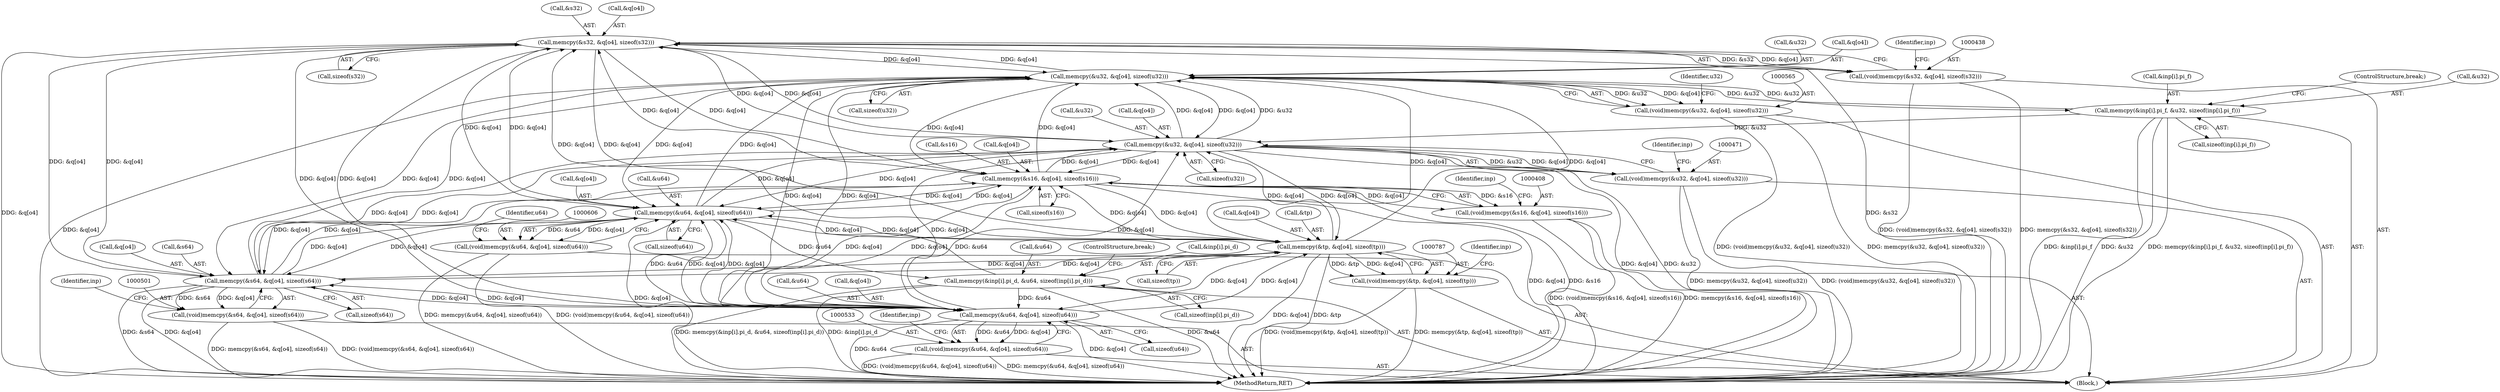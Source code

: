 digraph "0_file_1aec04dbf8a24b8a6ba64c4f74efa0628e36db0b@array" {
"1000439" [label="(Call,memcpy(&s32, &q[o4], sizeof(s32)))"];
"1000566" [label="(Call,memcpy(&u32, &q[o4], sizeof(u32)))"];
"1000579" [label="(Call,memcpy(&inp[i].pi_f, &u32, sizeof(inp[i].pi_f)))"];
"1000472" [label="(Call,memcpy(&u32, &q[o4], sizeof(u32)))"];
"1000409" [label="(Call,memcpy(&s16, &q[o4], sizeof(s16)))"];
"1000607" [label="(Call,memcpy(&u64, &q[o4], sizeof(u64)))"];
"1000622" [label="(Call,memcpy(&inp[i].pi_d, &u64, sizeof(inp[i].pi_d)))"];
"1000534" [label="(Call,memcpy(&u64, &q[o4], sizeof(u64)))"];
"1000502" [label="(Call,memcpy(&s64, &q[o4], sizeof(s64)))"];
"1000439" [label="(Call,memcpy(&s32, &q[o4], sizeof(s32)))"];
"1000788" [label="(Call,memcpy(&tp, &q[o4], sizeof(tp)))"];
"1000407" [label="(Call,(void)memcpy(&s16, &q[o4], sizeof(s16)))"];
"1000437" [label="(Call,(void)memcpy(&s32, &q[o4], sizeof(s32)))"];
"1000470" [label="(Call,(void)memcpy(&u32, &q[o4], sizeof(u32)))"];
"1000500" [label="(Call,(void)memcpy(&s64, &q[o4], sizeof(s64)))"];
"1000532" [label="(Call,(void)memcpy(&u64, &q[o4], sizeof(u64)))"];
"1000564" [label="(Call,(void)memcpy(&u32, &q[o4], sizeof(u32)))"];
"1000605" [label="(Call,(void)memcpy(&u64, &q[o4], sizeof(u64)))"];
"1000786" [label="(Call,(void)memcpy(&tp, &q[o4], sizeof(tp)))"];
"1000446" [label="(Call,sizeof(s32))"];
"1000586" [label="(Call,&u32)"];
"1000535" [label="(Call,&u64)"];
"1000839" [label="(MethodReturn,RET)"];
"1000567" [label="(Call,&u32)"];
"1000629" [label="(Call,&u64)"];
"1000791" [label="(Call,&q[o4])"];
"1000569" [label="(Call,&q[o4])"];
"1000614" [label="(Call,sizeof(u64))"];
"1000416" [label="(Call,sizeof(s16))"];
"1000437" [label="(Call,(void)memcpy(&s32, &q[o4], sizeof(s32)))"];
"1000607" [label="(Call,memcpy(&u64, &q[o4], sizeof(u64)))"];
"1000451" [label="(Identifier,inp)"];
"1000505" [label="(Call,&q[o4])"];
"1000410" [label="(Call,&s16)"];
"1000440" [label="(Call,&s32)"];
"1000473" [label="(Call,&u32)"];
"1000479" [label="(Call,sizeof(u32))"];
"1000534" [label="(Call,memcpy(&u64, &q[o4], sizeof(u64)))"];
"1000566" [label="(Call,memcpy(&u32, &q[o4], sizeof(u32)))"];
"1000580" [label="(Call,&inp[i].pi_f)"];
"1000509" [label="(Call,sizeof(s64))"];
"1000637" [label="(ControlStructure,break;)"];
"1000484" [label="(Identifier,inp)"];
"1000502" [label="(Call,memcpy(&s64, &q[o4], sizeof(s64)))"];
"1000439" [label="(Call,memcpy(&s32, &q[o4], sizeof(s32)))"];
"1000789" [label="(Call,&tp)"];
"1000503" [label="(Call,&s64)"];
"1000617" [label="(Identifier,u64)"];
"1000594" [label="(ControlStructure,break;)"];
"1000564" [label="(Call,(void)memcpy(&u32, &q[o4], sizeof(u32)))"];
"1000407" [label="(Call,(void)memcpy(&s16, &q[o4], sizeof(s16)))"];
"1000610" [label="(Call,&q[o4])"];
"1000442" [label="(Call,&q[o4])"];
"1000622" [label="(Call,memcpy(&inp[i].pi_d, &u64, sizeof(inp[i].pi_d)))"];
"1000573" [label="(Call,sizeof(u32))"];
"1000623" [label="(Call,&inp[i].pi_d)"];
"1000500" [label="(Call,(void)memcpy(&s64, &q[o4], sizeof(s64)))"];
"1000795" [label="(Call,sizeof(tp))"];
"1000631" [label="(Call,sizeof(inp[i].pi_d))"];
"1000393" [label="(Block,)"];
"1000786" [label="(Call,(void)memcpy(&tp, &q[o4], sizeof(tp)))"];
"1000470" [label="(Call,(void)memcpy(&u32, &q[o4], sizeof(u32)))"];
"1000409" [label="(Call,memcpy(&s16, &q[o4], sizeof(s16)))"];
"1000605" [label="(Call,(void)memcpy(&u64, &q[o4], sizeof(u64)))"];
"1000421" [label="(Identifier,inp)"];
"1000546" [label="(Identifier,inp)"];
"1000472" [label="(Call,memcpy(&u32, &q[o4], sizeof(u32)))"];
"1000608" [label="(Call,&u64)"];
"1000412" [label="(Call,&q[o4])"];
"1000475" [label="(Call,&q[o4])"];
"1000576" [label="(Identifier,u32)"];
"1000541" [label="(Call,sizeof(u64))"];
"1000800" [label="(Identifier,inp)"];
"1000579" [label="(Call,memcpy(&inp[i].pi_f, &u32, sizeof(inp[i].pi_f)))"];
"1000588" [label="(Call,sizeof(inp[i].pi_f))"];
"1000514" [label="(Identifier,inp)"];
"1000532" [label="(Call,(void)memcpy(&u64, &q[o4], sizeof(u64)))"];
"1000537" [label="(Call,&q[o4])"];
"1000788" [label="(Call,memcpy(&tp, &q[o4], sizeof(tp)))"];
"1000439" -> "1000437"  [label="AST: "];
"1000439" -> "1000446"  [label="CFG: "];
"1000440" -> "1000439"  [label="AST: "];
"1000442" -> "1000439"  [label="AST: "];
"1000446" -> "1000439"  [label="AST: "];
"1000437" -> "1000439"  [label="CFG: "];
"1000439" -> "1000839"  [label="DDG: &q[o4]"];
"1000439" -> "1000839"  [label="DDG: &s32"];
"1000439" -> "1000409"  [label="DDG: &q[o4]"];
"1000439" -> "1000437"  [label="DDG: &s32"];
"1000439" -> "1000437"  [label="DDG: &q[o4]"];
"1000566" -> "1000439"  [label="DDG: &q[o4]"];
"1000409" -> "1000439"  [label="DDG: &q[o4]"];
"1000607" -> "1000439"  [label="DDG: &q[o4]"];
"1000472" -> "1000439"  [label="DDG: &q[o4]"];
"1000502" -> "1000439"  [label="DDG: &q[o4]"];
"1000534" -> "1000439"  [label="DDG: &q[o4]"];
"1000788" -> "1000439"  [label="DDG: &q[o4]"];
"1000439" -> "1000472"  [label="DDG: &q[o4]"];
"1000439" -> "1000502"  [label="DDG: &q[o4]"];
"1000439" -> "1000534"  [label="DDG: &q[o4]"];
"1000439" -> "1000566"  [label="DDG: &q[o4]"];
"1000439" -> "1000607"  [label="DDG: &q[o4]"];
"1000439" -> "1000788"  [label="DDG: &q[o4]"];
"1000566" -> "1000564"  [label="AST: "];
"1000566" -> "1000573"  [label="CFG: "];
"1000567" -> "1000566"  [label="AST: "];
"1000569" -> "1000566"  [label="AST: "];
"1000573" -> "1000566"  [label="AST: "];
"1000564" -> "1000566"  [label="CFG: "];
"1000566" -> "1000839"  [label="DDG: &q[o4]"];
"1000566" -> "1000409"  [label="DDG: &q[o4]"];
"1000566" -> "1000472"  [label="DDG: &q[o4]"];
"1000566" -> "1000502"  [label="DDG: &q[o4]"];
"1000566" -> "1000534"  [label="DDG: &q[o4]"];
"1000566" -> "1000564"  [label="DDG: &u32"];
"1000566" -> "1000564"  [label="DDG: &q[o4]"];
"1000579" -> "1000566"  [label="DDG: &u32"];
"1000472" -> "1000566"  [label="DDG: &u32"];
"1000472" -> "1000566"  [label="DDG: &q[o4]"];
"1000409" -> "1000566"  [label="DDG: &q[o4]"];
"1000607" -> "1000566"  [label="DDG: &q[o4]"];
"1000502" -> "1000566"  [label="DDG: &q[o4]"];
"1000534" -> "1000566"  [label="DDG: &q[o4]"];
"1000788" -> "1000566"  [label="DDG: &q[o4]"];
"1000566" -> "1000579"  [label="DDG: &u32"];
"1000566" -> "1000607"  [label="DDG: &q[o4]"];
"1000566" -> "1000788"  [label="DDG: &q[o4]"];
"1000579" -> "1000393"  [label="AST: "];
"1000579" -> "1000588"  [label="CFG: "];
"1000580" -> "1000579"  [label="AST: "];
"1000586" -> "1000579"  [label="AST: "];
"1000588" -> "1000579"  [label="AST: "];
"1000594" -> "1000579"  [label="CFG: "];
"1000579" -> "1000839"  [label="DDG: memcpy(&inp[i].pi_f, &u32, sizeof(inp[i].pi_f))"];
"1000579" -> "1000839"  [label="DDG: &inp[i].pi_f"];
"1000579" -> "1000839"  [label="DDG: &u32"];
"1000579" -> "1000472"  [label="DDG: &u32"];
"1000472" -> "1000470"  [label="AST: "];
"1000472" -> "1000479"  [label="CFG: "];
"1000473" -> "1000472"  [label="AST: "];
"1000475" -> "1000472"  [label="AST: "];
"1000479" -> "1000472"  [label="AST: "];
"1000470" -> "1000472"  [label="CFG: "];
"1000472" -> "1000839"  [label="DDG: &q[o4]"];
"1000472" -> "1000839"  [label="DDG: &u32"];
"1000472" -> "1000409"  [label="DDG: &q[o4]"];
"1000472" -> "1000470"  [label="DDG: &u32"];
"1000472" -> "1000470"  [label="DDG: &q[o4]"];
"1000409" -> "1000472"  [label="DDG: &q[o4]"];
"1000607" -> "1000472"  [label="DDG: &q[o4]"];
"1000502" -> "1000472"  [label="DDG: &q[o4]"];
"1000534" -> "1000472"  [label="DDG: &q[o4]"];
"1000788" -> "1000472"  [label="DDG: &q[o4]"];
"1000472" -> "1000502"  [label="DDG: &q[o4]"];
"1000472" -> "1000534"  [label="DDG: &q[o4]"];
"1000472" -> "1000607"  [label="DDG: &q[o4]"];
"1000472" -> "1000788"  [label="DDG: &q[o4]"];
"1000409" -> "1000407"  [label="AST: "];
"1000409" -> "1000416"  [label="CFG: "];
"1000410" -> "1000409"  [label="AST: "];
"1000412" -> "1000409"  [label="AST: "];
"1000416" -> "1000409"  [label="AST: "];
"1000407" -> "1000409"  [label="CFG: "];
"1000409" -> "1000839"  [label="DDG: &q[o4]"];
"1000409" -> "1000839"  [label="DDG: &s16"];
"1000409" -> "1000407"  [label="DDG: &s16"];
"1000409" -> "1000407"  [label="DDG: &q[o4]"];
"1000607" -> "1000409"  [label="DDG: &q[o4]"];
"1000502" -> "1000409"  [label="DDG: &q[o4]"];
"1000534" -> "1000409"  [label="DDG: &q[o4]"];
"1000788" -> "1000409"  [label="DDG: &q[o4]"];
"1000409" -> "1000502"  [label="DDG: &q[o4]"];
"1000409" -> "1000534"  [label="DDG: &q[o4]"];
"1000409" -> "1000607"  [label="DDG: &q[o4]"];
"1000409" -> "1000788"  [label="DDG: &q[o4]"];
"1000607" -> "1000605"  [label="AST: "];
"1000607" -> "1000614"  [label="CFG: "];
"1000608" -> "1000607"  [label="AST: "];
"1000610" -> "1000607"  [label="AST: "];
"1000614" -> "1000607"  [label="AST: "];
"1000605" -> "1000607"  [label="CFG: "];
"1000607" -> "1000839"  [label="DDG: &q[o4]"];
"1000607" -> "1000502"  [label="DDG: &q[o4]"];
"1000607" -> "1000534"  [label="DDG: &q[o4]"];
"1000607" -> "1000605"  [label="DDG: &u64"];
"1000607" -> "1000605"  [label="DDG: &q[o4]"];
"1000622" -> "1000607"  [label="DDG: &u64"];
"1000534" -> "1000607"  [label="DDG: &u64"];
"1000534" -> "1000607"  [label="DDG: &q[o4]"];
"1000502" -> "1000607"  [label="DDG: &q[o4]"];
"1000788" -> "1000607"  [label="DDG: &q[o4]"];
"1000607" -> "1000622"  [label="DDG: &u64"];
"1000607" -> "1000788"  [label="DDG: &q[o4]"];
"1000622" -> "1000393"  [label="AST: "];
"1000622" -> "1000631"  [label="CFG: "];
"1000623" -> "1000622"  [label="AST: "];
"1000629" -> "1000622"  [label="AST: "];
"1000631" -> "1000622"  [label="AST: "];
"1000637" -> "1000622"  [label="CFG: "];
"1000622" -> "1000839"  [label="DDG: memcpy(&inp[i].pi_d, &u64, sizeof(inp[i].pi_d))"];
"1000622" -> "1000839"  [label="DDG: &inp[i].pi_d"];
"1000622" -> "1000839"  [label="DDG: &u64"];
"1000622" -> "1000534"  [label="DDG: &u64"];
"1000534" -> "1000532"  [label="AST: "];
"1000534" -> "1000541"  [label="CFG: "];
"1000535" -> "1000534"  [label="AST: "];
"1000537" -> "1000534"  [label="AST: "];
"1000541" -> "1000534"  [label="AST: "];
"1000532" -> "1000534"  [label="CFG: "];
"1000534" -> "1000839"  [label="DDG: &u64"];
"1000534" -> "1000839"  [label="DDG: &q[o4]"];
"1000534" -> "1000502"  [label="DDG: &q[o4]"];
"1000534" -> "1000532"  [label="DDG: &u64"];
"1000534" -> "1000532"  [label="DDG: &q[o4]"];
"1000502" -> "1000534"  [label="DDG: &q[o4]"];
"1000788" -> "1000534"  [label="DDG: &q[o4]"];
"1000534" -> "1000788"  [label="DDG: &q[o4]"];
"1000502" -> "1000500"  [label="AST: "];
"1000502" -> "1000509"  [label="CFG: "];
"1000503" -> "1000502"  [label="AST: "];
"1000505" -> "1000502"  [label="AST: "];
"1000509" -> "1000502"  [label="AST: "];
"1000500" -> "1000502"  [label="CFG: "];
"1000502" -> "1000839"  [label="DDG: &s64"];
"1000502" -> "1000839"  [label="DDG: &q[o4]"];
"1000502" -> "1000500"  [label="DDG: &s64"];
"1000502" -> "1000500"  [label="DDG: &q[o4]"];
"1000788" -> "1000502"  [label="DDG: &q[o4]"];
"1000502" -> "1000788"  [label="DDG: &q[o4]"];
"1000788" -> "1000786"  [label="AST: "];
"1000788" -> "1000795"  [label="CFG: "];
"1000789" -> "1000788"  [label="AST: "];
"1000791" -> "1000788"  [label="AST: "];
"1000795" -> "1000788"  [label="AST: "];
"1000786" -> "1000788"  [label="CFG: "];
"1000788" -> "1000839"  [label="DDG: &q[o4]"];
"1000788" -> "1000839"  [label="DDG: &tp"];
"1000788" -> "1000786"  [label="DDG: &tp"];
"1000788" -> "1000786"  [label="DDG: &q[o4]"];
"1000407" -> "1000393"  [label="AST: "];
"1000408" -> "1000407"  [label="AST: "];
"1000421" -> "1000407"  [label="CFG: "];
"1000407" -> "1000839"  [label="DDG: memcpy(&s16, &q[o4], sizeof(s16))"];
"1000407" -> "1000839"  [label="DDG: (void)memcpy(&s16, &q[o4], sizeof(s16))"];
"1000437" -> "1000393"  [label="AST: "];
"1000438" -> "1000437"  [label="AST: "];
"1000451" -> "1000437"  [label="CFG: "];
"1000437" -> "1000839"  [label="DDG: (void)memcpy(&s32, &q[o4], sizeof(s32))"];
"1000437" -> "1000839"  [label="DDG: memcpy(&s32, &q[o4], sizeof(s32))"];
"1000470" -> "1000393"  [label="AST: "];
"1000471" -> "1000470"  [label="AST: "];
"1000484" -> "1000470"  [label="CFG: "];
"1000470" -> "1000839"  [label="DDG: memcpy(&u32, &q[o4], sizeof(u32))"];
"1000470" -> "1000839"  [label="DDG: (void)memcpy(&u32, &q[o4], sizeof(u32))"];
"1000500" -> "1000393"  [label="AST: "];
"1000501" -> "1000500"  [label="AST: "];
"1000514" -> "1000500"  [label="CFG: "];
"1000500" -> "1000839"  [label="DDG: memcpy(&s64, &q[o4], sizeof(s64))"];
"1000500" -> "1000839"  [label="DDG: (void)memcpy(&s64, &q[o4], sizeof(s64))"];
"1000532" -> "1000393"  [label="AST: "];
"1000533" -> "1000532"  [label="AST: "];
"1000546" -> "1000532"  [label="CFG: "];
"1000532" -> "1000839"  [label="DDG: memcpy(&u64, &q[o4], sizeof(u64))"];
"1000532" -> "1000839"  [label="DDG: (void)memcpy(&u64, &q[o4], sizeof(u64))"];
"1000564" -> "1000393"  [label="AST: "];
"1000565" -> "1000564"  [label="AST: "];
"1000576" -> "1000564"  [label="CFG: "];
"1000564" -> "1000839"  [label="DDG: memcpy(&u32, &q[o4], sizeof(u32))"];
"1000564" -> "1000839"  [label="DDG: (void)memcpy(&u32, &q[o4], sizeof(u32))"];
"1000605" -> "1000393"  [label="AST: "];
"1000606" -> "1000605"  [label="AST: "];
"1000617" -> "1000605"  [label="CFG: "];
"1000605" -> "1000839"  [label="DDG: memcpy(&u64, &q[o4], sizeof(u64))"];
"1000605" -> "1000839"  [label="DDG: (void)memcpy(&u64, &q[o4], sizeof(u64))"];
"1000786" -> "1000393"  [label="AST: "];
"1000787" -> "1000786"  [label="AST: "];
"1000800" -> "1000786"  [label="CFG: "];
"1000786" -> "1000839"  [label="DDG: memcpy(&tp, &q[o4], sizeof(tp))"];
"1000786" -> "1000839"  [label="DDG: (void)memcpy(&tp, &q[o4], sizeof(tp))"];
}
